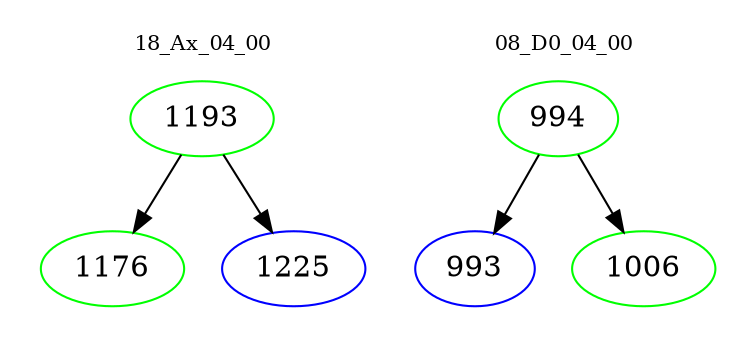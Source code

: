 digraph{
subgraph cluster_0 {
color = white
label = "18_Ax_04_00";
fontsize=10;
T0_1193 [label="1193", color="green"]
T0_1193 -> T0_1176 [color="black"]
T0_1176 [label="1176", color="green"]
T0_1193 -> T0_1225 [color="black"]
T0_1225 [label="1225", color="blue"]
}
subgraph cluster_1 {
color = white
label = "08_D0_04_00";
fontsize=10;
T1_994 [label="994", color="green"]
T1_994 -> T1_993 [color="black"]
T1_993 [label="993", color="blue"]
T1_994 -> T1_1006 [color="black"]
T1_1006 [label="1006", color="green"]
}
}
